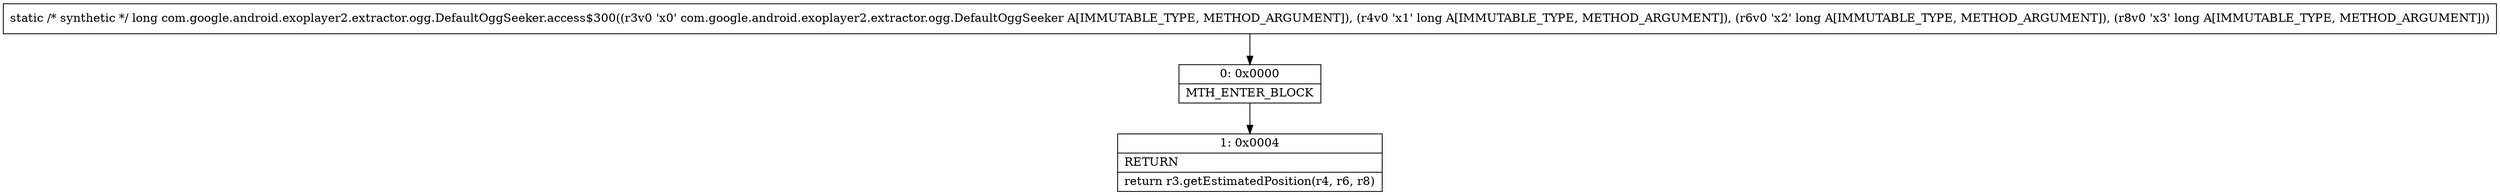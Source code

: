 digraph "CFG forcom.google.android.exoplayer2.extractor.ogg.DefaultOggSeeker.access$300(Lcom\/google\/android\/exoplayer2\/extractor\/ogg\/DefaultOggSeeker;JJJ)J" {
Node_0 [shape=record,label="{0\:\ 0x0000|MTH_ENTER_BLOCK\l}"];
Node_1 [shape=record,label="{1\:\ 0x0004|RETURN\l|return r3.getEstimatedPosition(r4, r6, r8)\l}"];
MethodNode[shape=record,label="{static \/* synthetic *\/ long com.google.android.exoplayer2.extractor.ogg.DefaultOggSeeker.access$300((r3v0 'x0' com.google.android.exoplayer2.extractor.ogg.DefaultOggSeeker A[IMMUTABLE_TYPE, METHOD_ARGUMENT]), (r4v0 'x1' long A[IMMUTABLE_TYPE, METHOD_ARGUMENT]), (r6v0 'x2' long A[IMMUTABLE_TYPE, METHOD_ARGUMENT]), (r8v0 'x3' long A[IMMUTABLE_TYPE, METHOD_ARGUMENT])) }"];
MethodNode -> Node_0;
Node_0 -> Node_1;
}

